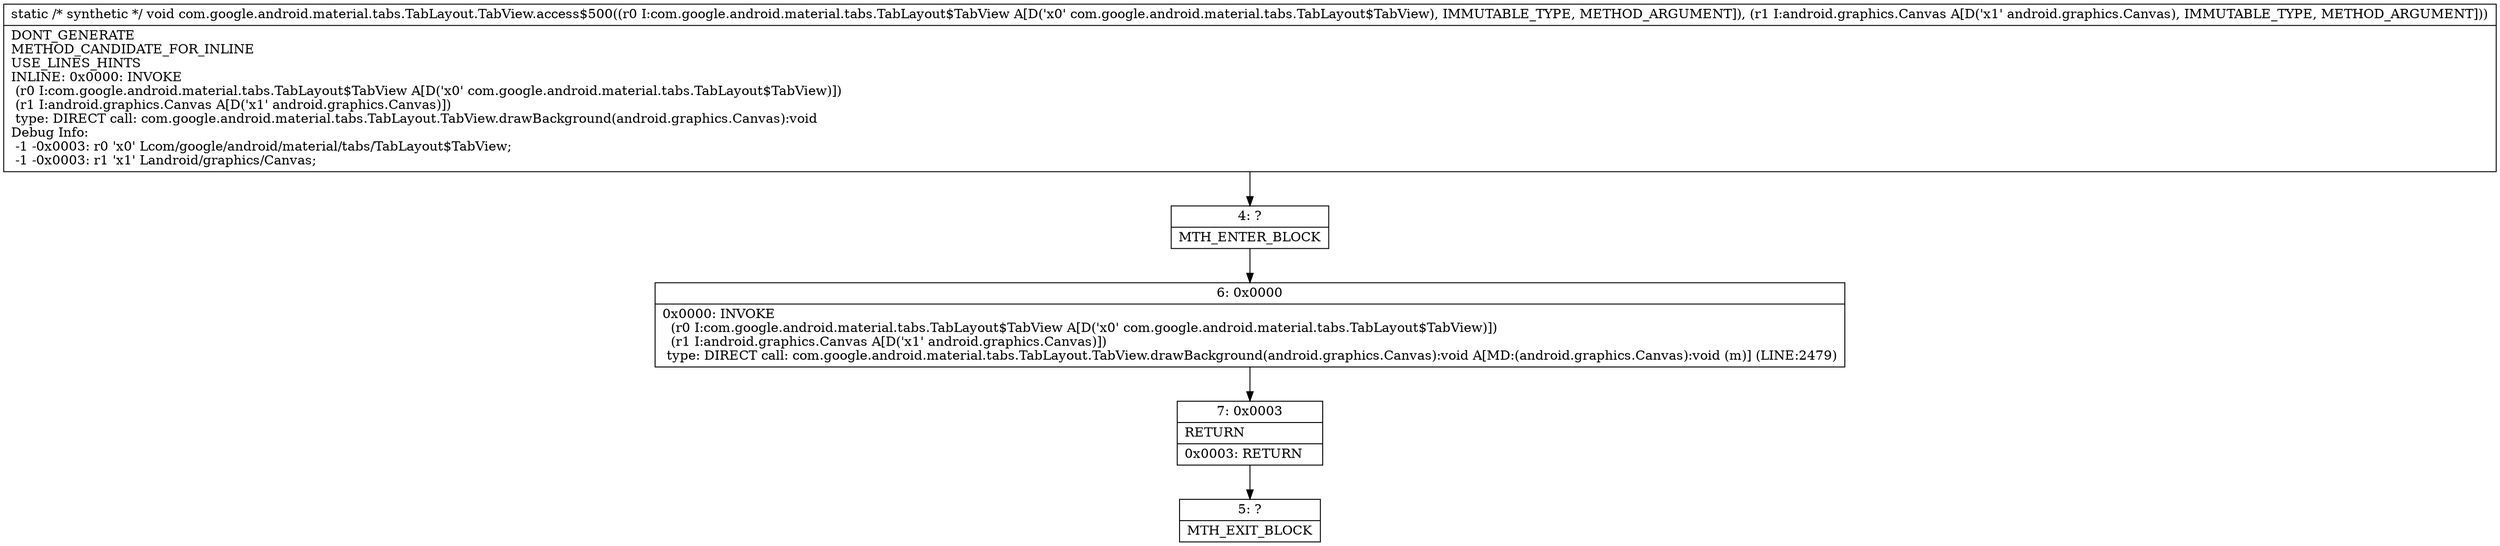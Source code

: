 digraph "CFG forcom.google.android.material.tabs.TabLayout.TabView.access$500(Lcom\/google\/android\/material\/tabs\/TabLayout$TabView;Landroid\/graphics\/Canvas;)V" {
Node_4 [shape=record,label="{4\:\ ?|MTH_ENTER_BLOCK\l}"];
Node_6 [shape=record,label="{6\:\ 0x0000|0x0000: INVOKE  \l  (r0 I:com.google.android.material.tabs.TabLayout$TabView A[D('x0' com.google.android.material.tabs.TabLayout$TabView)])\l  (r1 I:android.graphics.Canvas A[D('x1' android.graphics.Canvas)])\l type: DIRECT call: com.google.android.material.tabs.TabLayout.TabView.drawBackground(android.graphics.Canvas):void A[MD:(android.graphics.Canvas):void (m)] (LINE:2479)\l}"];
Node_7 [shape=record,label="{7\:\ 0x0003|RETURN\l|0x0003: RETURN   \l}"];
Node_5 [shape=record,label="{5\:\ ?|MTH_EXIT_BLOCK\l}"];
MethodNode[shape=record,label="{static \/* synthetic *\/ void com.google.android.material.tabs.TabLayout.TabView.access$500((r0 I:com.google.android.material.tabs.TabLayout$TabView A[D('x0' com.google.android.material.tabs.TabLayout$TabView), IMMUTABLE_TYPE, METHOD_ARGUMENT]), (r1 I:android.graphics.Canvas A[D('x1' android.graphics.Canvas), IMMUTABLE_TYPE, METHOD_ARGUMENT]))  | DONT_GENERATE\lMETHOD_CANDIDATE_FOR_INLINE\lUSE_LINES_HINTS\lINLINE: 0x0000: INVOKE  \l  (r0 I:com.google.android.material.tabs.TabLayout$TabView A[D('x0' com.google.android.material.tabs.TabLayout$TabView)])\l  (r1 I:android.graphics.Canvas A[D('x1' android.graphics.Canvas)])\l type: DIRECT call: com.google.android.material.tabs.TabLayout.TabView.drawBackground(android.graphics.Canvas):void\lDebug Info:\l  \-1 \-0x0003: r0 'x0' Lcom\/google\/android\/material\/tabs\/TabLayout$TabView;\l  \-1 \-0x0003: r1 'x1' Landroid\/graphics\/Canvas;\l}"];
MethodNode -> Node_4;Node_4 -> Node_6;
Node_6 -> Node_7;
Node_7 -> Node_5;
}

